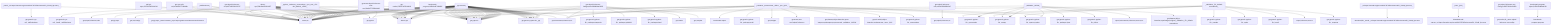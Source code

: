 graph TD
    app-mlperf-inference,d775cac873ee4231_(_python,_retinanet,_onnxruntime,_cpu,_test,_r5.0-dev_default,_offline_) --> detect,os
    get-sys-utils-cm,bc90993277e84b8e --> detect,os
    app-mlperf-inference,d775cac873ee4231_(_python,_retinanet,_onnxruntime,_cpu,_test,_r5.0-dev_default,_offline_) --> get,python
    get-mlperf-inference-src,4b57186581024797 --> detect,os
    get-mlperf-inference-src,4b57186581024797 --> get,python3
    get-mlperf-inference-src,4b57186581024797 --> get,git,repo,_branch.master,_repo.https://github.com/mlcommons/inference
    app-mlperf-inference,d775cac873ee4231_(_python,_retinanet,_onnxruntime,_cpu,_test,_r5.0-dev_default,_offline_) --> get,mlcommons,inference,src
    pull-git-repo,c23132ed65c4421d --> detect,os
    app-mlperf-inference,d775cac873ee4231_(_python,_retinanet,_onnxruntime,_cpu,_test,_r5.0-dev_default,_offline_) --> pull,git,repo
    get-mlperf-inference-utils,e341e5f86d8342e5 --> get,mlperf,inference,src
    app-mlperf-inference,d775cac873ee4231_(_python,_retinanet,_onnxruntime,_cpu,_test,_r5.0-dev_default,_offline_) --> get,mlperf,inference,utils
    app-mlperf-inference-mlcommons-python,ff149e9781fc4b65_(_retinanet,_onnxruntime,_offline,_cpu,_fp32_) --> detect,os
    detect-cpu,586c8a43320142f7 --> detect,os
    app-mlperf-inference-mlcommons-python,ff149e9781fc4b65_(_retinanet,_onnxruntime,_offline,_cpu,_fp32_) --> detect,cpu
    get-sys-utils-cm,bc90993277e84b8e --> detect,os
    app-mlperf-inference-mlcommons-python,ff149e9781fc4b65_(_retinanet,_onnxruntime,_offline,_cpu,_fp32_) --> get,python
    get-generic-python-lib,94b62a682bc44791_(_onnxruntime_) --> detect,os
    detect-cpu,586c8a43320142f7 --> detect,os
    get-generic-python-lib,94b62a682bc44791_(_onnxruntime_) --> detect,cpu
    get-generic-python-lib,94b62a682bc44791_(_onnxruntime_) --> get,python3
    get-generic-python-lib,94b62a682bc44791_(_pip_) --> get,python3
    get-generic-python-lib,94b62a682bc44791_(_onnxruntime_) --> get,generic-python-lib,_pip
    app-mlperf-inference-mlcommons-python,ff149e9781fc4b65_(_retinanet,_onnxruntime,_offline,_cpu,_fp32_) --> get,generic-python-lib,_onnxruntime
    download-file,9cdc8dc41aae437e_(_cmutil,_url.https://zenodo.org/record/6617879/files/resnext50_32x4d_fpn.onnx_) --> detect,os
    get-generic-sys-util,bb0393afa8404a11_(_md5sha1sum_) --> detect,os
    get-generic-sys-util,bb0393afa8404a11_(_install,_md5sha1sum_) --> detect,os
    get-generic-sys-util,bb0393afa8404a11_(_md5sha1sum_) --> get,generic-sys-util,_install,_md5sha1sum
    download-file,9cdc8dc41aae437e_(_cmutil,_url.https://zenodo.org/record/6617879/files/resnext50_32x4d_fpn.onnx_) --> get,generic-sys-util,_md5sha1sum
    download-and-extract,c67e81a4ce2649f5_(_url.https://zenodo.org/record/6617879/files/resnext50_32x4d_fpn.onnx_) --> download,file,_cmutil,_url.https://zenodo.org/record/6617879/files/resnext50_32x4d_fpn.onnx
    get-ml-model-retinanet,427bc5665e4541c2_(_onnx,_fp32_) --> download-and-extract,_url.https://zenodo.org/record/6617879/files/resnext50_32x4d_fpn.onnx
    app-mlperf-inference-mlcommons-python,ff149e9781fc4b65_(_retinanet,_onnxruntime,_offline,_cpu,_fp32_) --> get,ml-model,object-detection,retinanet,raw,_onnx,_fp32
    get-preprocessed-dataset-openimages,9842f1be8cba4c7b_(_validation,_NCHW_) --> get,python3
    get-dataset-openimages,0a9d49b644cf4142_(_validation,_50,_default-annotations_) --> get,python3
    get-generic-python-lib,94b62a682bc44791_(_requests_) --> detect,os
    detect-cpu,586c8a43320142f7 --> detect,os
    get-generic-python-lib,94b62a682bc44791_(_requests_) --> detect,cpu
    get-generic-python-lib,94b62a682bc44791_(_requests_) --> get,python3
    get-generic-python-lib,94b62a682bc44791_(_pip_) --> get,python3
    get-generic-python-lib,94b62a682bc44791_(_requests_) --> get,generic-python-lib,_pip
    get-dataset-openimages,0a9d49b644cf4142_(_validation,_50,_default-annotations_) --> get,generic-python-lib,_requests
    get-dataset-openimages,0a9d49b644cf4142_(_validation,_50,_default-annotations_) --> mlperf,inference,source
    get-generic-python-lib,94b62a682bc44791_(_boto3_) --> detect,os
    detect-cpu,586c8a43320142f7 --> detect,os
    get-generic-python-lib,94b62a682bc44791_(_boto3_) --> detect,cpu
    get-generic-python-lib,94b62a682bc44791_(_boto3_) --> get,python3
    get-generic-python-lib,94b62a682bc44791_(_pip_) --> get,python3
    get-generic-python-lib,94b62a682bc44791_(_boto3_) --> get,generic-python-lib,_pip
    get-dataset-openimages,0a9d49b644cf4142_(_validation,_50,_default-annotations_) --> get,generic-python-lib,_boto3
    get-generic-python-lib,94b62a682bc44791_(_tqdm_) --> detect,os
    detect-cpu,586c8a43320142f7 --> detect,os
    get-generic-python-lib,94b62a682bc44791_(_tqdm_) --> detect,cpu
    get-generic-python-lib,94b62a682bc44791_(_tqdm_) --> get,python3
    get-generic-python-lib,94b62a682bc44791_(_pip_) --> get,python3
    get-generic-python-lib,94b62a682bc44791_(_tqdm_) --> get,generic-python-lib,_pip
    get-dataset-openimages,0a9d49b644cf4142_(_validation,_50,_default-annotations_) --> get,generic-python-lib,_tqdm
    get-generic-python-lib,94b62a682bc44791_(_numpy_) --> detect,os
    detect-cpu,586c8a43320142f7 --> detect,os
    get-generic-python-lib,94b62a682bc44791_(_numpy_) --> detect,cpu
    get-generic-python-lib,94b62a682bc44791_(_numpy_) --> get,python3
    get-generic-python-lib,94b62a682bc44791_(_pip_) --> get,python3
    get-generic-python-lib,94b62a682bc44791_(_numpy_) --> get,generic-python-lib,_pip
    get-dataset-openimages,0a9d49b644cf4142_(_validation,_50,_default-annotations_) --> get,generic-python-lib,_numpy
    get-generic-python-lib,94b62a682bc44791_(_opencv-python_) --> detect,os
    detect-cpu,586c8a43320142f7 --> detect,os
    get-generic-python-lib,94b62a682bc44791_(_opencv-python_) --> detect,cpu
    get-generic-python-lib,94b62a682bc44791_(_opencv-python_) --> get,python3
    get-generic-python-lib,94b62a682bc44791_(_pip_) --> get,python3
    get-generic-python-lib,94b62a682bc44791_(_opencv-python_) --> get,generic-python-lib,_pip
    get-dataset-openimages,0a9d49b644cf4142_(_validation,_50,_default-annotations_) --> get,generic-python-lib,_opencv-python
    get-generic-python-lib,94b62a682bc44791_(_pandas_) --> detect,os
    detect-cpu,586c8a43320142f7 --> detect,os
    get-generic-python-lib,94b62a682bc44791_(_pandas_) --> detect,cpu
    get-generic-python-lib,94b62a682bc44791_(_pandas_) --> get,python3
    get-generic-python-lib,94b62a682bc44791_(_pip_) --> get,python3
    get-generic-python-lib,94b62a682bc44791_(_pandas_) --> get,generic-python-lib,_pip
    get-dataset-openimages,0a9d49b644cf4142_(_validation,_50,_default-annotations_) --> get,generic-python-lib,_pandas
    get-generic-python-lib,94b62a682bc44791_(_pycocotools_) --> detect,os
    detect-cpu,586c8a43320142f7 --> detect,os
    get-generic-python-lib,94b62a682bc44791_(_pycocotools_) --> detect,cpu
    get-generic-python-lib,94b62a682bc44791_(_pycocotools_) --> get,python3
    get-generic-python-lib,94b62a682bc44791_(_pip_) --> get,python3
    get-generic-python-lib,94b62a682bc44791_(_pycocotools_) --> get,generic-python-lib,_pip
    get-dataset-openimages,0a9d49b644cf4142_(_validation,_50,_default-annotations_) --> get,generic-python-lib,_pycocotools
    get-preprocessed-dataset-openimages,9842f1be8cba4c7b_(_validation,_NCHW_) --> get,dataset,object-detection,openimages,original,_validation,_50,_default-annotations
    get-preprocessed-dataset-openimages,9842f1be8cba4c7b_(_validation,_NCHW_) --> mlperf,mlcommons,inference,source,src
    get-generic-python-lib,94b62a682bc44791_(_pycocotools_) --> get,python3
    get-preprocessed-dataset-openimages,9842f1be8cba4c7b_(_validation,_NCHW_) --> get,generic-python-lib,_pycocotools
    get-generic-python-lib,94b62a682bc44791_(_opencv-python_) --> get,python3
    get-preprocessed-dataset-openimages,9842f1be8cba4c7b_(_validation,_NCHW_) --> get,generic-python-lib,_opencv-python
    get-generic-python-lib,94b62a682bc44791_(_pillow_) --> detect,os
    detect-cpu,586c8a43320142f7 --> detect,os
    get-generic-python-lib,94b62a682bc44791_(_pillow_) --> detect,cpu
    get-generic-python-lib,94b62a682bc44791_(_pillow_) --> get,python3
    get-generic-python-lib,94b62a682bc44791_(_pip_) --> get,python3
    get-generic-python-lib,94b62a682bc44791_(_pillow_) --> get,generic-python-lib,_pip
    get-preprocessed-dataset-openimages,9842f1be8cba4c7b_(_validation,_NCHW_) --> get,generic-python-lib,_pillow
    get-generic-python-lib,94b62a682bc44791_(_package.ujson_) --> detect,os
    detect-cpu,586c8a43320142f7 --> detect,os
    get-generic-python-lib,94b62a682bc44791_(_package.ujson_) --> detect,cpu
    get-generic-python-lib,94b62a682bc44791_(_package.ujson_) --> get,python3
    get-generic-python-lib,94b62a682bc44791_(_pip_) --> get,python3
    get-generic-python-lib,94b62a682bc44791_(_package.ujson_) --> get,generic-python-lib,_pip
    get-preprocessed-dataset-openimages,9842f1be8cba4c7b_(_validation,_NCHW_) --> get,generic-python-lib,_package.ujson
    get-generic-python-lib,94b62a682bc44791_(_numpy_) --> detect,os
    detect-cpu,586c8a43320142f7 --> detect,os
    get-generic-python-lib,94b62a682bc44791_(_numpy_) --> detect,cpu
    get-generic-python-lib,94b62a682bc44791_(_numpy_) --> get,python3
    get-generic-python-lib,94b62a682bc44791_(_pip_) --> get,python3
    get-generic-python-lib,94b62a682bc44791_(_numpy_) --> get,generic-python-lib,_pip
    get-preprocessed-dataset-openimages,9842f1be8cba4c7b_(_validation,_NCHW_) --> get,generic-python-lib,_numpy
    get-generic-python-lib,94b62a682bc44791_(_numpy_) --> get,python3
    get-preprocessed-dataset-openimages,9842f1be8cba4c7b_(_validation,_NCHW_) --> get,generic-python-lib,_numpy
    app-mlperf-inference-mlcommons-python,ff149e9781fc4b65_(_retinanet,_onnxruntime,_offline,_cpu,_fp32_) --> get,dataset,object-detection,open-images,openimages,preprocessed,_validation,_NCHW
    generate-mlperf-inference-user-conf,3af4475745964b93 --> detect,os
    detect-cpu,586c8a43320142f7 --> detect,os
    generate-mlperf-inference-user-conf,3af4475745964b93 --> detect,cpu
    generate-mlperf-inference-user-conf,3af4475745964b93 --> get,python
    generate-mlperf-inference-user-conf,3af4475745964b93 --> get,mlcommons,inference,src
    get-mlperf-inference-sut-configs,c2fbf72009e2445b --> get,cache,dir,_name.mlperf-inference-sut-configs
    generate-mlperf-inference-user-conf,3af4475745964b93 --> get,sut,configs
    app-mlperf-inference-mlcommons-python,ff149e9781fc4b65_(_retinanet,_onnxruntime,_offline,_cpu,_fp32_) --> generate,user-conf,mlperf,inference
    get-mlperf-inference-loadgen,64c3d98d0ba04950 --> detect,os
    get-mlperf-inference-loadgen,64c3d98d0ba04950 --> get,python3
    get-mlperf-inference-loadgen,64c3d98d0ba04950 --> get,mlcommons,inference,src
    get-mlperf-inference-loadgen,64c3d98d0ba04950 --> get,compiler
    detect-cpu,586c8a43320142f7 --> detect,os
    get-cmake,52bf974d791b4fc8 --> detect,cpu
    get-mlperf-inference-loadgen,64c3d98d0ba04950 --> get,cmake
    get-generic-python-lib,94b62a682bc44791_(_package.wheel_) --> detect,os
    detect-cpu,586c8a43320142f7 --> detect,os
    get-generic-python-lib,94b62a682bc44791_(_package.wheel_) --> detect,cpu
    get-generic-python-lib,94b62a682bc44791_(_package.wheel_) --> get,python3
    get-generic-python-lib,94b62a682bc44791_(_pip_) --> get,python3
    get-generic-python-lib,94b62a682bc44791_(_package.wheel_) --> get,generic-python-lib,_pip
    get-mlperf-inference-loadgen,64c3d98d0ba04950 --> get,generic-python-lib,_package.wheel
    get-generic-python-lib,94b62a682bc44791_(_pip_) --> get,python3
    get-mlperf-inference-loadgen,64c3d98d0ba04950 --> get,generic-python-lib,_pip
    get-generic-python-lib,94b62a682bc44791_(_package.pybind11_) --> detect,os
    detect-cpu,586c8a43320142f7 --> detect,os
    get-generic-python-lib,94b62a682bc44791_(_package.pybind11_) --> detect,cpu
    get-generic-python-lib,94b62a682bc44791_(_package.pybind11_) --> get,python3
    get-generic-python-lib,94b62a682bc44791_(_pip_) --> get,python3
    get-generic-python-lib,94b62a682bc44791_(_package.pybind11_) --> get,generic-python-lib,_pip
    get-mlperf-inference-loadgen,64c3d98d0ba04950 --> get,generic-python-lib,_package.pybind11
    get-generic-python-lib,94b62a682bc44791_(_package.setuptools_) --> detect,os
    detect-cpu,586c8a43320142f7 --> detect,os
    get-generic-python-lib,94b62a682bc44791_(_package.setuptools_) --> detect,cpu
    get-generic-python-lib,94b62a682bc44791_(_package.setuptools_) --> get,python3
    get-generic-python-lib,94b62a682bc44791_(_pip_) --> get,python3
    get-generic-python-lib,94b62a682bc44791_(_package.setuptools_) --> get,generic-python-lib,_pip
    get-mlperf-inference-loadgen,64c3d98d0ba04950 --> get,generic-python-lib,_package.setuptools
    app-mlperf-inference-mlcommons-python,ff149e9781fc4b65_(_retinanet,_onnxruntime,_offline,_cpu,_fp32_) --> get,loadgen
    app-mlperf-inference-mlcommons-python,ff149e9781fc4b65_(_retinanet,_onnxruntime,_offline,_cpu,_fp32_) --> get,mlcommons,inference,src
    app-mlperf-inference-mlcommons-python,ff149e9781fc4b65_(_retinanet,_onnxruntime,_offline,_cpu,_fp32_) --> get,mlcommons,inference,src
    get-generic-python-lib,94b62a682bc44791_(_package.psutil_) --> detect,os
    detect-cpu,586c8a43320142f7 --> detect,os
    get-generic-python-lib,94b62a682bc44791_(_package.psutil_) --> detect,cpu
    get-generic-python-lib,94b62a682bc44791_(_package.psutil_) --> get,python3
    get-generic-python-lib,94b62a682bc44791_(_pip_) --> get,python3
    get-generic-python-lib,94b62a682bc44791_(_package.psutil_) --> get,generic-python-lib,_pip
    app-mlperf-inference-mlcommons-python,ff149e9781fc4b65_(_retinanet,_onnxruntime,_offline,_cpu,_fp32_) --> get,generic-python-lib,_package.psutil
    get-generic-python-lib,94b62a682bc44791_(_opencv-python_) --> get,python3
    app-mlperf-inference-mlcommons-python,ff149e9781fc4b65_(_retinanet,_onnxruntime,_offline,_cpu,_fp32_) --> get,generic-python-lib,_opencv-python
    get-generic-python-lib,94b62a682bc44791_(_numpy_) --> get,python3
    app-mlperf-inference-mlcommons-python,ff149e9781fc4b65_(_retinanet,_onnxruntime,_offline,_cpu,_fp32_) --> get,generic-python-lib,_numpy
    get-generic-python-lib,94b62a682bc44791_(_pycocotools_) --> get,python3
    app-mlperf-inference-mlcommons-python,ff149e9781fc4b65_(_retinanet,_onnxruntime,_offline,_cpu,_fp32_) --> get,generic-python-lib,_pycocotools
    detect-cpu,586c8a43320142f7 --> detect,os
    benchmark-program,19f369ef47084895 --> detect,cpu
    benchmark-program-mlperf,cfff0132a8aa4018 --> benchmark-program,program
    app-mlperf-inference-mlcommons-python,ff149e9781fc4b65_(_retinanet,_onnxruntime,_offline,_cpu,_fp32_) --> benchmark-mlperf